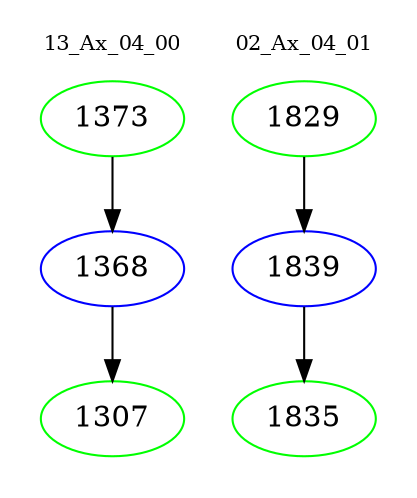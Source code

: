 digraph{
subgraph cluster_0 {
color = white
label = "13_Ax_04_00";
fontsize=10;
T0_1373 [label="1373", color="green"]
T0_1373 -> T0_1368 [color="black"]
T0_1368 [label="1368", color="blue"]
T0_1368 -> T0_1307 [color="black"]
T0_1307 [label="1307", color="green"]
}
subgraph cluster_1 {
color = white
label = "02_Ax_04_01";
fontsize=10;
T1_1829 [label="1829", color="green"]
T1_1829 -> T1_1839 [color="black"]
T1_1839 [label="1839", color="blue"]
T1_1839 -> T1_1835 [color="black"]
T1_1835 [label="1835", color="green"]
}
}
